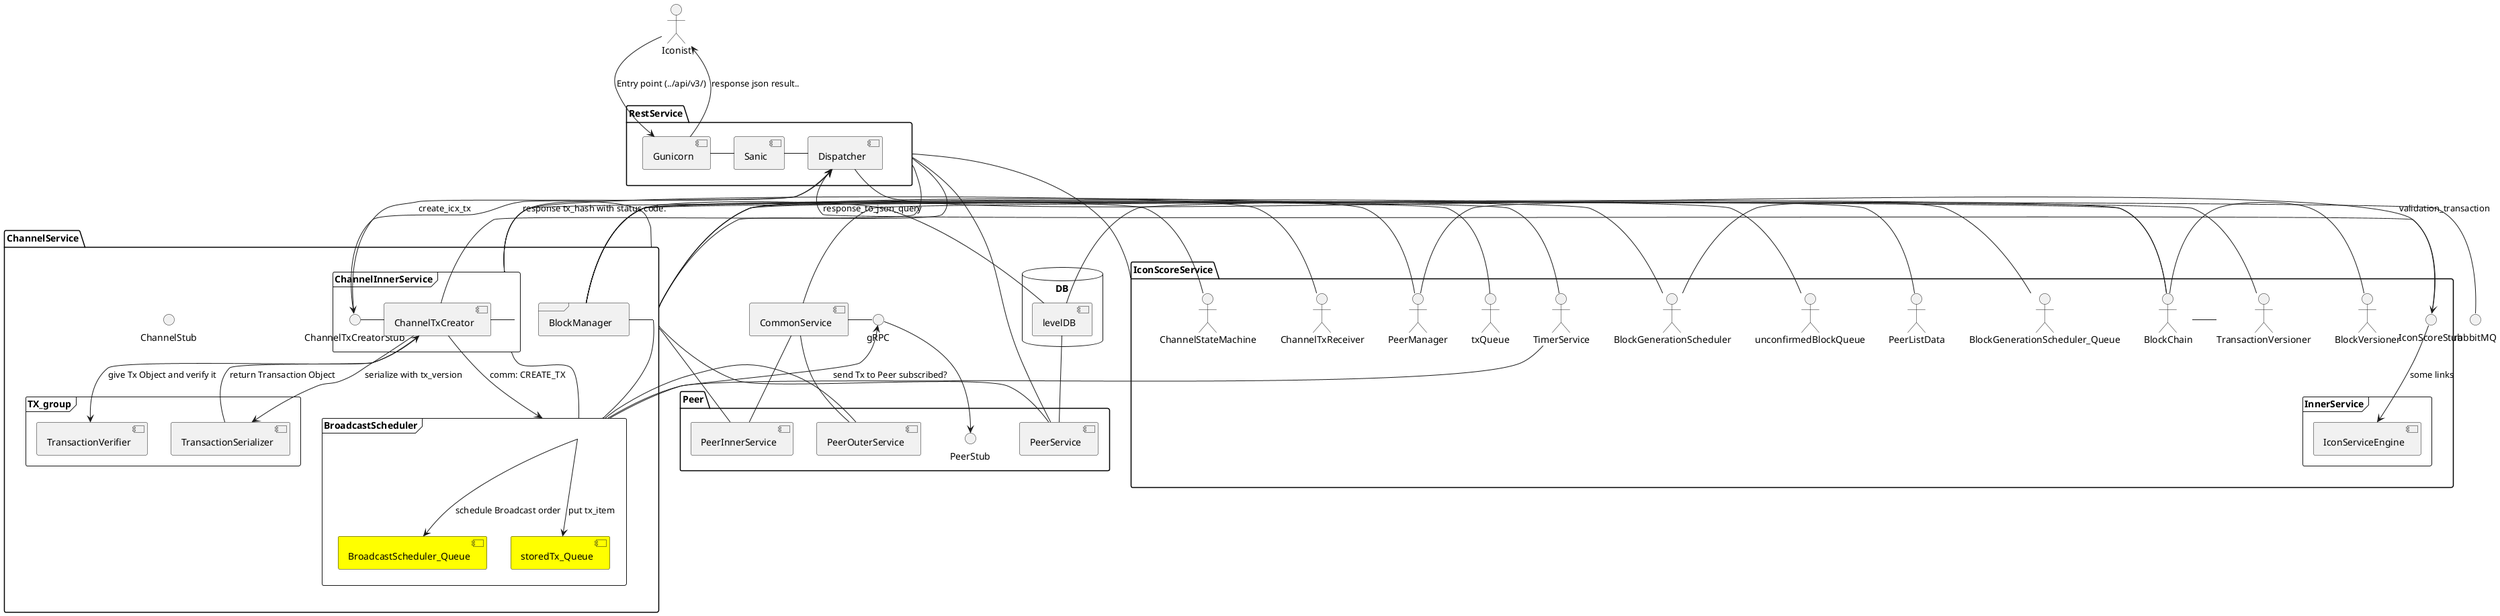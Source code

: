 @startuml
top to bottom direction
'left to right direction

' =================
' == Declaration ==
' =================

'cloud "HELLO WORLD" {
    actor Iconist
'}

' node PEER_ENTITY{

    () rabbitMQ
    () gRPC
    [CommonService]
'    [jsonRPC]

    database DB {
        [levelDB]
    }

    package "Peer" {
        () PeerStub
        ' todo: frame or component. will be decided by passing times.
        [PeerService]
        [PeerInnerService]
        [PeerOuterService]
    }

    package "RestService" {
        ' [RestService]
        [Gunicorn] - [Sanic]
        [Sanic] - [Dispatcher]
    }

    package "ChannelService" {
        () ChannelStub
        frame TX_group {
            [TransactionSerializer]
            [TransactionVerifier]
        }
'        [ChannelStateMachine]
'        [TimerService]
'
        frame "ChannelInnerService" {
            () ChannelTxCreatorStub - [ChannelTxCreator]
'            [ChannelTxReceiver]
        }
'
        frame "BlockManager" {
'            [txQueue] #Yellow
'            [unconfirmedBlockQueue] #Yellow
'            [BlockChain]
'            [BlockVersioner]
'            [TransactionVersioner]
'            [BlockGenerationScheduler]
'            [BlockGenerationScheduler-Queue] #Yellow
        }
'
        frame "BroadcastScheduler" {
            [BroadcastScheduler_Queue] #Yellow
            [storedTx_Queue] #Yellow

            
        }
'
'        frame "PeerM" {
'            [PeerManager]
'            [PeerListData]
'        }
'    }
'
    }

    package "IconScoreService" {
        () IconScoreStub
        frame InnerService {
            [IconServiceEngine]
        }

' }

' ====================
' ==  RELATIONSHIP  ==
' ====================
'
Iconist --> Gunicorn: Entry point (../api/v3/)
Dispatcher --> IconScoreStub: validation_transaction
IconScoreStub --> IconServiceEngine: some links
Dispatcher <-- IconScoreStub: response_to_json_query

Dispatcher --> ChannelTxCreatorStub: create_icx_tx
ChannelTxCreator --> TransactionSerializer: serialize with tx_version
ChannelTxCreator <-- TransactionSerializer: return Transaction Object
ChannelTxCreator --> TransactionVerifier: give Tx Object and verify it
' + pre_validate Tx...
ChannelTxCreator --> BroadcastScheduler: comm: CREATE_TX
Dispatcher <-- ChannelTxCreatorStub: response tx_hash with status code.

Iconist <-- Gunicorn: response json result..

'------------------------------------------

BroadcastScheduler --> BroadcastScheduler_Queue: schedule Broadcast order
BroadcastScheduler --> storedTx_Queue: put tx_item
BroadcastScheduler --> gRPC: send Tx to Peer subscribed?
gRPC --> PeerStub

'Rest
RestService - PeerService
RestService - ChannelService
RestService - ChannelTxCreator
RestService - IconScoreService

' PeerService
PeerService -up- levelDB
PeerInnerService -up- CommonService
PeerOuterService -up- CommonService
PeerService - ChannelService

CommonService - gRPC
CommonService - rabbitMQ

' ChannelService
ChannelService - PeerInnerService
ChannelService - BlockManager
ChannelService - BroadcastScheduler
ChannelService - TimerService
' ChannelService - NodeSubscriber
ChannelService - ChannelInnerService
ChannelService - ChannelStateMachine


BlockManager - levelDB
BlockManager - txQueue
BlockManager - unconfirmedBlockQueue
BlockManager - BlockChain
BlockManager - BlockGenerationScheduler

BlockGenerationScheduler - BlockGenerationScheduler_Queue

' ChannelInnerService - rabbitMQ
ChannelInnerService - TransactionVersioner
ChannelInnerService - BroadcastScheduler
ChannelInnerService - ChannelTxCreator
ChannelInnerService - ChannelTxReceiver

PeerManager - ChannelService
PeerManager - PeerListData

BlockChain - BlockVersioner
BlockChain - TransactionVersioner
BlockChain - levelDB

BroadcastScheduler - TimerService
BroadcastScheduler - PeerOuterService


@enduml
